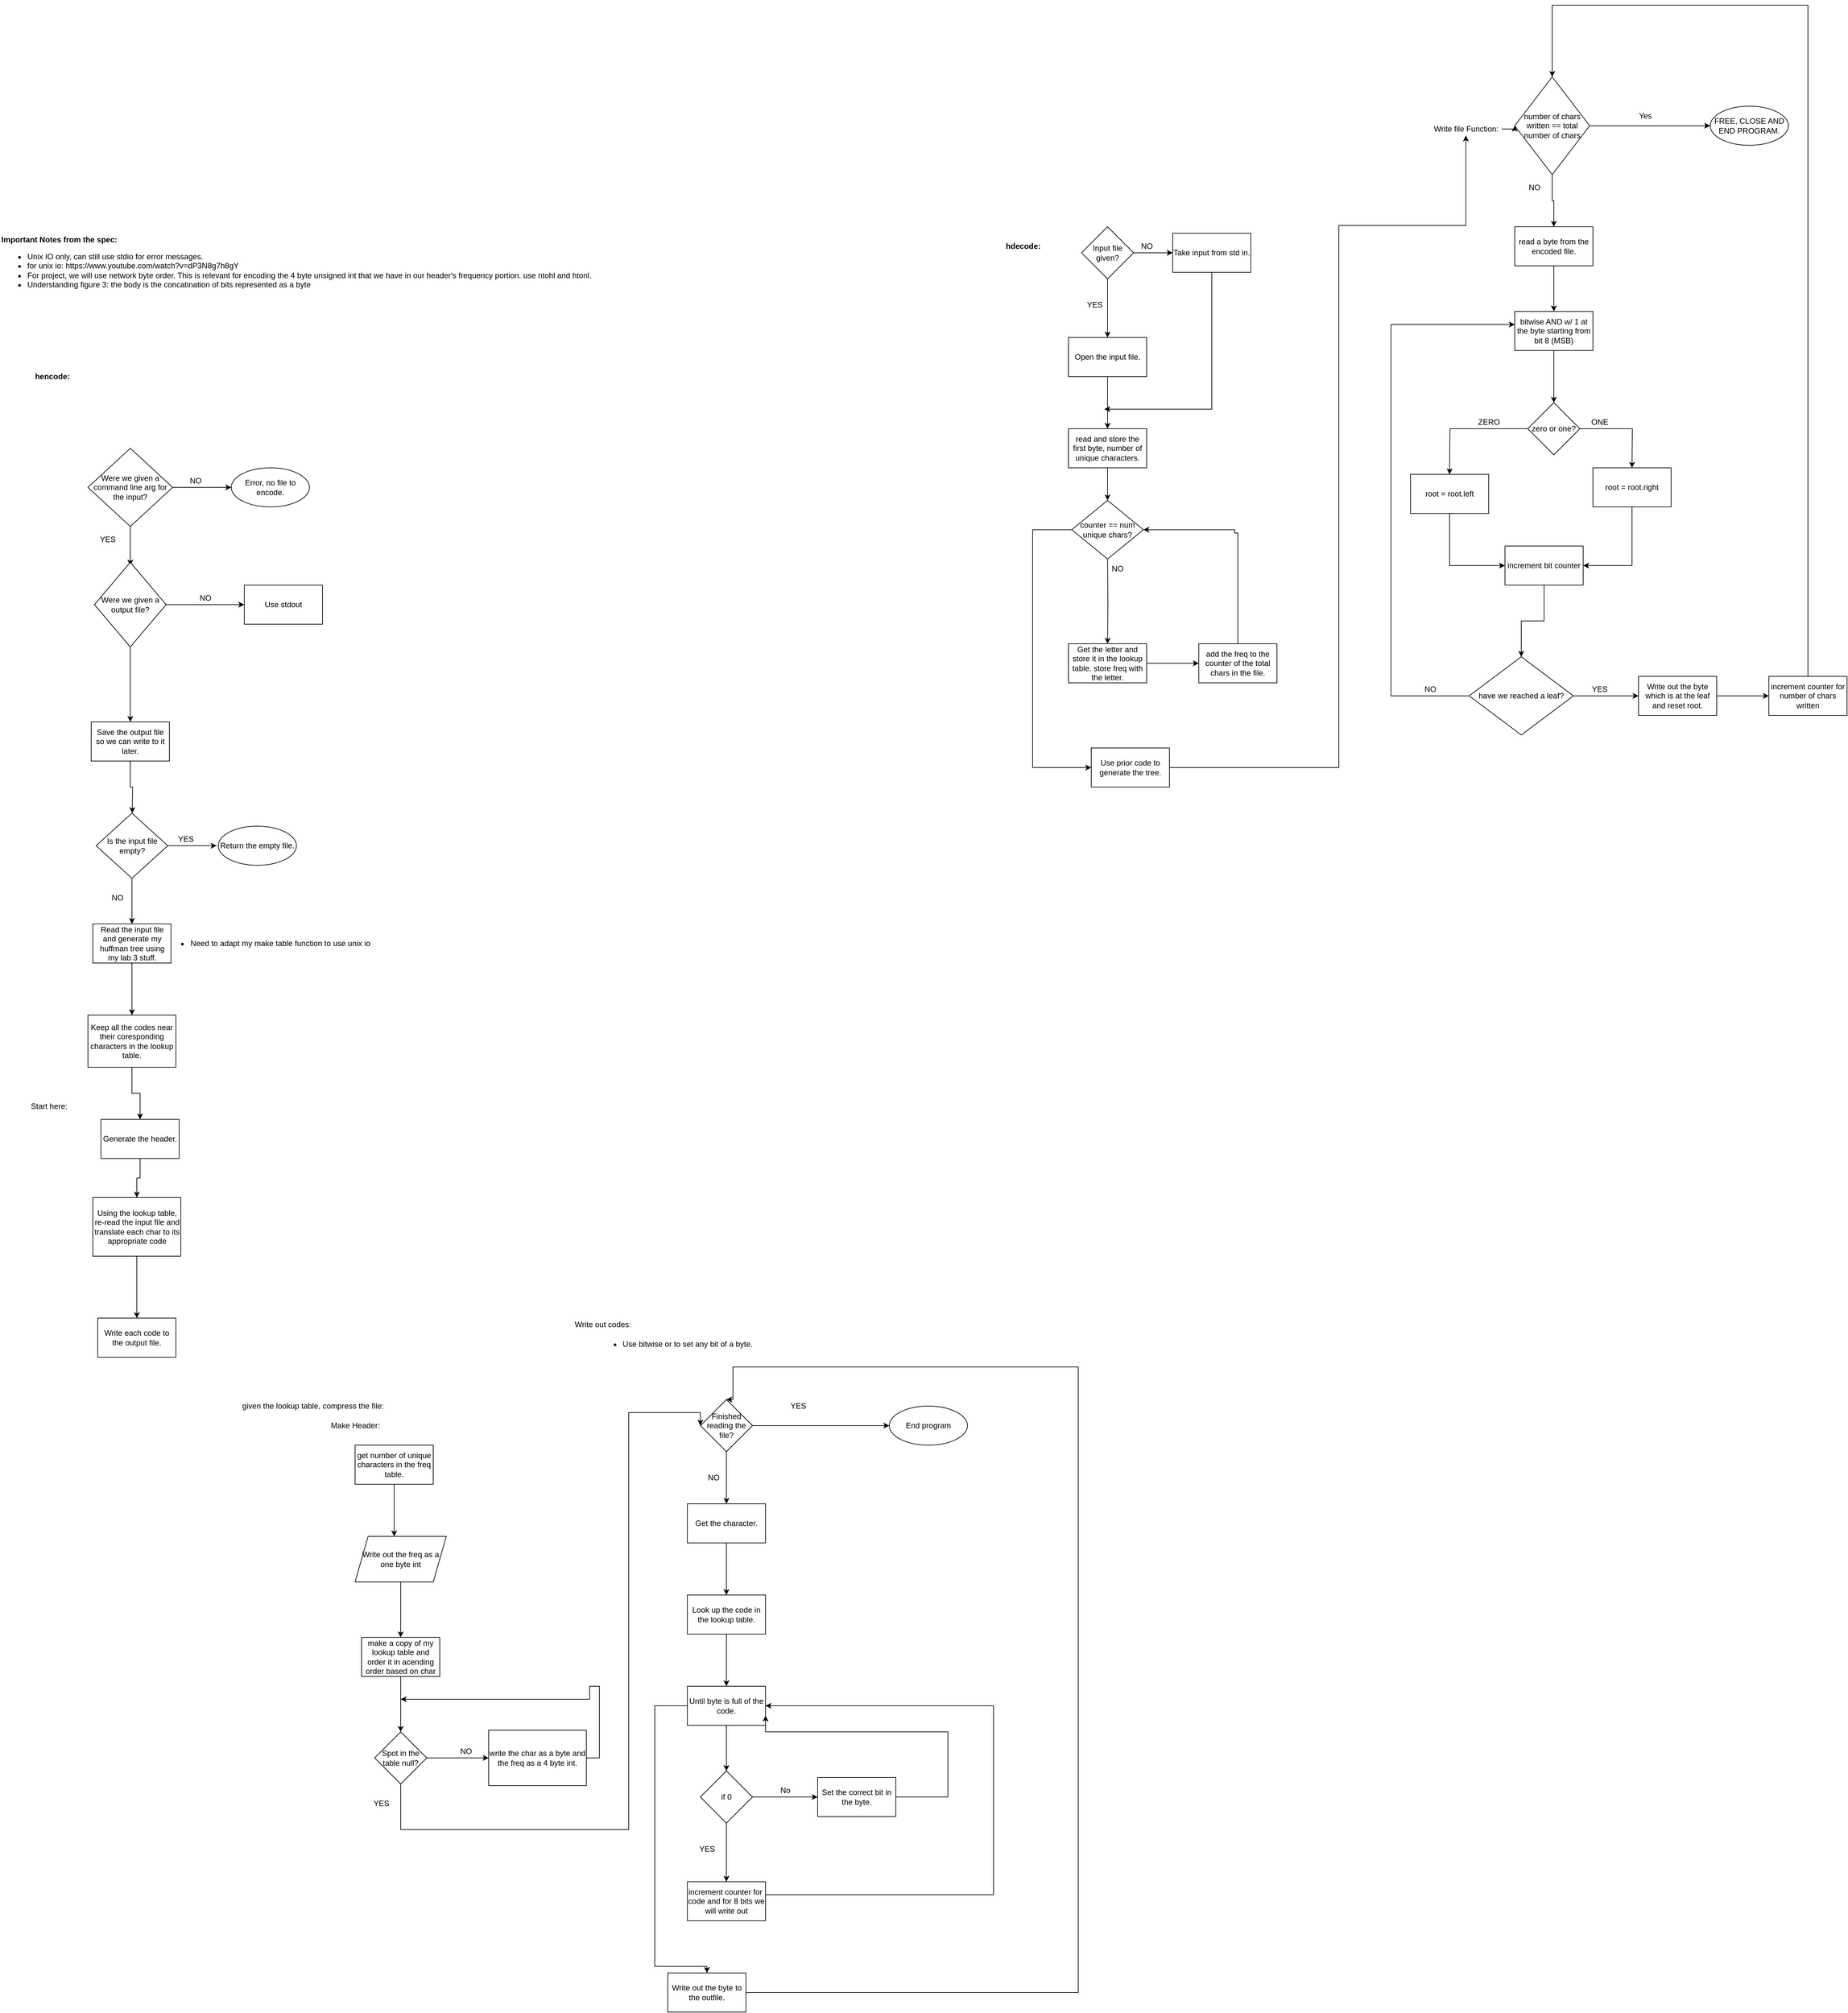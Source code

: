 <mxfile version="22.1.11" type="device">
  <diagram id="nWWDfMbgM3d9EnMY9uMK" name="Page-1">
    <mxGraphModel dx="1714" dy="2765" grid="1" gridSize="10" guides="1" tooltips="1" connect="1" arrows="1" fold="1" page="1" pageScale="1" pageWidth="980" pageHeight="1390" math="0" shadow="0">
      <root>
        <mxCell id="0" />
        <mxCell id="1" parent="0" />
        <mxCell id="oZba0OZH8DgDNXhv-ab9-1" value="&lt;b&gt;Important Notes from the spec:&lt;/b&gt;&lt;br&gt;&lt;ul&gt;&lt;li&gt;Unix IO only, can still use stdio for error messages.&lt;/li&gt;&lt;li&gt;for unix io:&amp;nbsp;https://www.youtube.com/watch?v=dP3N8g7h8gY&lt;/li&gt;&lt;li&gt;For project, we will use network byte order. This is relevant for encoding the 4 byte unsigned int that we have in our header&#39;s frequency portion. use ntohl and htonl.&lt;/li&gt;&lt;li&gt;Understanding figure 3: the body is the concatination of bits represented as a byte&lt;/li&gt;&lt;/ul&gt;" style="text;html=1;align=left;verticalAlign=middle;resizable=0;points=[];autosize=1;strokeColor=none;fillColor=none;" parent="1" vertex="1">
          <mxGeometry x="25" y="60" width="920" height="100" as="geometry" />
        </mxCell>
        <mxCell id="oZba0OZH8DgDNXhv-ab9-2" value="&lt;b&gt;hencode:&lt;/b&gt;" style="text;html=1;align=center;verticalAlign=middle;resizable=0;points=[];autosize=1;strokeColor=none;fillColor=none;" parent="1" vertex="1">
          <mxGeometry x="70" y="270" width="70" height="20" as="geometry" />
        </mxCell>
        <mxCell id="oZba0OZH8DgDNXhv-ab9-6" style="edgeStyle=orthogonalEdgeStyle;rounded=0;orthogonalLoop=1;jettySize=auto;html=1;" parent="1" source="oZba0OZH8DgDNXhv-ab9-5" edge="1">
          <mxGeometry relative="1" as="geometry">
            <mxPoint x="225" y="570" as="targetPoint" />
          </mxGeometry>
        </mxCell>
        <mxCell id="oZba0OZH8DgDNXhv-ab9-8" style="edgeStyle=orthogonalEdgeStyle;rounded=0;orthogonalLoop=1;jettySize=auto;html=1;" parent="1" source="oZba0OZH8DgDNXhv-ab9-5" edge="1">
          <mxGeometry relative="1" as="geometry">
            <mxPoint x="380" y="450" as="targetPoint" />
          </mxGeometry>
        </mxCell>
        <mxCell id="oZba0OZH8DgDNXhv-ab9-5" value="Were we given a command line arg for the input?" style="rhombus;whiteSpace=wrap;html=1;" parent="1" vertex="1">
          <mxGeometry x="160" y="390" width="130" height="120" as="geometry" />
        </mxCell>
        <mxCell id="oZba0OZH8DgDNXhv-ab9-7" value="YES" style="text;html=1;align=center;verticalAlign=middle;resizable=0;points=[];autosize=1;strokeColor=none;fillColor=none;" parent="1" vertex="1">
          <mxGeometry x="170" y="520" width="40" height="20" as="geometry" />
        </mxCell>
        <mxCell id="oZba0OZH8DgDNXhv-ab9-9" value="NO" style="text;html=1;align=center;verticalAlign=middle;resizable=0;points=[];autosize=1;strokeColor=none;fillColor=none;" parent="1" vertex="1">
          <mxGeometry x="310" y="430" width="30" height="20" as="geometry" />
        </mxCell>
        <mxCell id="oZba0OZH8DgDNXhv-ab9-15" value="Error, no file to encode." style="ellipse;whiteSpace=wrap;html=1;" parent="1" vertex="1">
          <mxGeometry x="380" y="420" width="120" height="60" as="geometry" />
        </mxCell>
        <mxCell id="oZba0OZH8DgDNXhv-ab9-18" style="edgeStyle=orthogonalEdgeStyle;rounded=0;orthogonalLoop=1;jettySize=auto;html=1;" parent="1" source="oZba0OZH8DgDNXhv-ab9-17" edge="1">
          <mxGeometry relative="1" as="geometry">
            <mxPoint x="400" y="630" as="targetPoint" />
          </mxGeometry>
        </mxCell>
        <mxCell id="oZba0OZH8DgDNXhv-ab9-22" value="" style="edgeStyle=orthogonalEdgeStyle;rounded=0;orthogonalLoop=1;jettySize=auto;html=1;" parent="1" source="oZba0OZH8DgDNXhv-ab9-17" target="oZba0OZH8DgDNXhv-ab9-21" edge="1">
          <mxGeometry relative="1" as="geometry" />
        </mxCell>
        <mxCell id="oZba0OZH8DgDNXhv-ab9-17" value="Were we given a output file?" style="rhombus;whiteSpace=wrap;html=1;" parent="1" vertex="1">
          <mxGeometry x="170" y="565" width="110" height="130" as="geometry" />
        </mxCell>
        <mxCell id="oZba0OZH8DgDNXhv-ab9-19" value="Use stdout" style="whiteSpace=wrap;html=1;" parent="1" vertex="1">
          <mxGeometry x="400" y="600" width="120" height="60" as="geometry" />
        </mxCell>
        <mxCell id="oZba0OZH8DgDNXhv-ab9-20" value="NO" style="text;html=1;align=center;verticalAlign=middle;resizable=0;points=[];autosize=1;strokeColor=none;fillColor=none;" parent="1" vertex="1">
          <mxGeometry x="325" y="610" width="30" height="20" as="geometry" />
        </mxCell>
        <mxCell id="oZba0OZH8DgDNXhv-ab9-24" value="" style="edgeStyle=orthogonalEdgeStyle;rounded=0;orthogonalLoop=1;jettySize=auto;html=1;" parent="1" source="oZba0OZH8DgDNXhv-ab9-21" edge="1">
          <mxGeometry relative="1" as="geometry">
            <mxPoint x="228" y="950" as="targetPoint" />
          </mxGeometry>
        </mxCell>
        <mxCell id="oZba0OZH8DgDNXhv-ab9-21" value="Save the output file so we can write to it later." style="whiteSpace=wrap;html=1;" parent="1" vertex="1">
          <mxGeometry x="165" y="810" width="120" height="60" as="geometry" />
        </mxCell>
        <mxCell id="oZba0OZH8DgDNXhv-ab9-26" value="" style="edgeStyle=orthogonalEdgeStyle;rounded=0;orthogonalLoop=1;jettySize=auto;html=1;" parent="1" source="oZba0OZH8DgDNXhv-ab9-23" edge="1">
          <mxGeometry relative="1" as="geometry">
            <mxPoint x="227.5" y="1260" as="targetPoint" />
          </mxGeometry>
        </mxCell>
        <mxCell id="oZba0OZH8DgDNXhv-ab9-23" value="Read the input file and generate my huffman tree using my lab 3 stuff." style="whiteSpace=wrap;html=1;" parent="1" vertex="1">
          <mxGeometry x="167.5" y="1120" width="120" height="60" as="geometry" />
        </mxCell>
        <mxCell id="oZba0OZH8DgDNXhv-ab9-40" style="edgeStyle=orthogonalEdgeStyle;rounded=0;orthogonalLoop=1;jettySize=auto;html=1;entryX=0.5;entryY=0;entryDx=0;entryDy=0;" parent="1" source="oZba0OZH8DgDNXhv-ab9-27" target="oZba0OZH8DgDNXhv-ab9-39" edge="1">
          <mxGeometry relative="1" as="geometry" />
        </mxCell>
        <mxCell id="oZba0OZH8DgDNXhv-ab9-27" value="Keep all the codes near their coresponding characters in the lookup table." style="whiteSpace=wrap;html=1;" parent="1" vertex="1">
          <mxGeometry x="160" y="1260" width="135" height="80" as="geometry" />
        </mxCell>
        <mxCell id="oZba0OZH8DgDNXhv-ab9-31" value="" style="edgeStyle=orthogonalEdgeStyle;rounded=0;orthogonalLoop=1;jettySize=auto;html=1;" parent="1" source="oZba0OZH8DgDNXhv-ab9-28" target="oZba0OZH8DgDNXhv-ab9-30" edge="1">
          <mxGeometry relative="1" as="geometry" />
        </mxCell>
        <mxCell id="oZba0OZH8DgDNXhv-ab9-28" value="Using the lookup table, re-read the input file and translate each char to its appropriate code" style="whiteSpace=wrap;html=1;" parent="1" vertex="1">
          <mxGeometry x="167.5" y="1540" width="135" height="90" as="geometry" />
        </mxCell>
        <mxCell id="oZba0OZH8DgDNXhv-ab9-30" value="Write each code to the output file." style="whiteSpace=wrap;html=1;" parent="1" vertex="1">
          <mxGeometry x="175" y="1725" width="120" height="60" as="geometry" />
        </mxCell>
        <mxCell id="oZba0OZH8DgDNXhv-ab9-34" value="" style="edgeStyle=orthogonalEdgeStyle;rounded=0;orthogonalLoop=1;jettySize=auto;html=1;" parent="1" source="oZba0OZH8DgDNXhv-ab9-32" edge="1">
          <mxGeometry relative="1" as="geometry">
            <mxPoint x="357.5" y="1000" as="targetPoint" />
          </mxGeometry>
        </mxCell>
        <mxCell id="oZba0OZH8DgDNXhv-ab9-36" style="edgeStyle=orthogonalEdgeStyle;rounded=0;orthogonalLoop=1;jettySize=auto;html=1;entryX=0.5;entryY=0;entryDx=0;entryDy=0;" parent="1" source="oZba0OZH8DgDNXhv-ab9-32" target="oZba0OZH8DgDNXhv-ab9-23" edge="1">
          <mxGeometry relative="1" as="geometry" />
        </mxCell>
        <mxCell id="oZba0OZH8DgDNXhv-ab9-32" value="Is the input file empty?" style="rhombus;whiteSpace=wrap;html=1;" parent="1" vertex="1">
          <mxGeometry x="172.5" y="950" width="110" height="100" as="geometry" />
        </mxCell>
        <mxCell id="oZba0OZH8DgDNXhv-ab9-35" value="YES" style="text;html=1;align=center;verticalAlign=middle;resizable=0;points=[];autosize=1;strokeColor=none;fillColor=none;" parent="1" vertex="1">
          <mxGeometry x="290" y="980" width="40" height="20" as="geometry" />
        </mxCell>
        <mxCell id="oZba0OZH8DgDNXhv-ab9-37" value="NO" style="text;html=1;align=center;verticalAlign=middle;resizable=0;points=[];autosize=1;strokeColor=none;fillColor=none;" parent="1" vertex="1">
          <mxGeometry x="190" y="1070" width="30" height="20" as="geometry" />
        </mxCell>
        <mxCell id="oZba0OZH8DgDNXhv-ab9-38" value="Return the empty file." style="ellipse;whiteSpace=wrap;html=1;" parent="1" vertex="1">
          <mxGeometry x="360" y="970" width="120" height="60" as="geometry" />
        </mxCell>
        <mxCell id="oZba0OZH8DgDNXhv-ab9-41" style="edgeStyle=orthogonalEdgeStyle;rounded=0;orthogonalLoop=1;jettySize=auto;html=1;entryX=0.5;entryY=0;entryDx=0;entryDy=0;" parent="1" source="oZba0OZH8DgDNXhv-ab9-39" target="oZba0OZH8DgDNXhv-ab9-28" edge="1">
          <mxGeometry relative="1" as="geometry">
            <mxPoint x="240" y="1530" as="targetPoint" />
          </mxGeometry>
        </mxCell>
        <mxCell id="oZba0OZH8DgDNXhv-ab9-39" value="Generate the header." style="whiteSpace=wrap;html=1;" parent="1" vertex="1">
          <mxGeometry x="180" y="1420" width="120" height="60" as="geometry" />
        </mxCell>
        <mxCell id="NsLznJ0KzeJEmcW6jJ__-1" value="&lt;ul&gt;&lt;li&gt;Need to adapt my make table function to use unix io&lt;/li&gt;&lt;/ul&gt;" style="text;html=1;align=center;verticalAlign=middle;resizable=0;points=[];autosize=1;strokeColor=none;fillColor=none;" parent="1" vertex="1">
          <mxGeometry x="270" y="1130" width="330" height="40" as="geometry" />
        </mxCell>
        <mxCell id="NsLznJ0KzeJEmcW6jJ__-2" value="Start here:" style="text;html=1;align=center;verticalAlign=middle;resizable=0;points=[];autosize=1;strokeColor=none;fillColor=none;" parent="1" vertex="1">
          <mxGeometry x="65" y="1390" width="70" height="20" as="geometry" />
        </mxCell>
        <mxCell id="NsLznJ0KzeJEmcW6jJ__-3" value="given the lookup table, compress the file:&lt;br&gt;" style="text;html=1;align=center;verticalAlign=middle;resizable=0;points=[];autosize=1;strokeColor=none;fillColor=none;" parent="1" vertex="1">
          <mxGeometry x="390" y="1850" width="230" height="20" as="geometry" />
        </mxCell>
        <mxCell id="NsLznJ0KzeJEmcW6jJ__-10" value="Make Header:" style="text;html=1;align=center;verticalAlign=middle;resizable=0;points=[];autosize=1;strokeColor=none;fillColor=none;" parent="1" vertex="1">
          <mxGeometry x="525" y="1880" width="90" height="20" as="geometry" />
        </mxCell>
        <mxCell id="NsLznJ0KzeJEmcW6jJ__-13" value="" style="edgeStyle=orthogonalEdgeStyle;rounded=0;orthogonalLoop=1;jettySize=auto;html=1;" parent="1" source="NsLznJ0KzeJEmcW6jJ__-11" edge="1">
          <mxGeometry relative="1" as="geometry">
            <mxPoint x="630" y="2060" as="targetPoint" />
          </mxGeometry>
        </mxCell>
        <mxCell id="NsLznJ0KzeJEmcW6jJ__-11" value="get number of unique characters in the freq table." style="whiteSpace=wrap;html=1;" parent="1" vertex="1">
          <mxGeometry x="570" y="1920" width="120" height="60" as="geometry" />
        </mxCell>
        <mxCell id="NsLznJ0KzeJEmcW6jJ__-16" value="" style="edgeStyle=orthogonalEdgeStyle;rounded=0;orthogonalLoop=1;jettySize=auto;html=1;" parent="1" source="NsLznJ0KzeJEmcW6jJ__-14" target="NsLznJ0KzeJEmcW6jJ__-15" edge="1">
          <mxGeometry relative="1" as="geometry" />
        </mxCell>
        <mxCell id="NsLznJ0KzeJEmcW6jJ__-14" value="Write out the freq as a one byte int" style="shape=parallelogram;perimeter=parallelogramPerimeter;whiteSpace=wrap;html=1;fixedSize=1;" parent="1" vertex="1">
          <mxGeometry x="570" y="2060" width="140" height="70" as="geometry" />
        </mxCell>
        <mxCell id="NsLznJ0KzeJEmcW6jJ__-19" value="" style="edgeStyle=orthogonalEdgeStyle;rounded=0;orthogonalLoop=1;jettySize=auto;html=1;" parent="1" source="NsLznJ0KzeJEmcW6jJ__-15" edge="1">
          <mxGeometry relative="1" as="geometry">
            <mxPoint x="640" y="2360" as="targetPoint" />
          </mxGeometry>
        </mxCell>
        <mxCell id="NsLznJ0KzeJEmcW6jJ__-15" value="make a copy of my lookup table and order it in acending order based on char" style="whiteSpace=wrap;html=1;" parent="1" vertex="1">
          <mxGeometry x="580" y="2215" width="120" height="60" as="geometry" />
        </mxCell>
        <mxCell id="NsLznJ0KzeJEmcW6jJ__-26" style="edgeStyle=orthogonalEdgeStyle;rounded=0;orthogonalLoop=1;jettySize=auto;html=1;" parent="1" source="NsLznJ0KzeJEmcW6jJ__-18" edge="1">
          <mxGeometry relative="1" as="geometry">
            <mxPoint x="640" y="2310" as="targetPoint" />
            <Array as="points">
              <mxPoint x="945" y="2400" />
              <mxPoint x="945" y="2290" />
              <mxPoint x="930" y="2290" />
            </Array>
          </mxGeometry>
        </mxCell>
        <mxCell id="NsLznJ0KzeJEmcW6jJ__-18" value="write the char as a byte and the freq as a 4 byte int." style="whiteSpace=wrap;html=1;" parent="1" vertex="1">
          <mxGeometry x="775" y="2357.5" width="150" height="85" as="geometry" />
        </mxCell>
        <mxCell id="NsLznJ0KzeJEmcW6jJ__-22" style="edgeStyle=orthogonalEdgeStyle;rounded=0;orthogonalLoop=1;jettySize=auto;html=1;entryX=0;entryY=0.5;entryDx=0;entryDy=0;" parent="1" source="NsLznJ0KzeJEmcW6jJ__-21" target="NsLznJ0KzeJEmcW6jJ__-18" edge="1">
          <mxGeometry relative="1" as="geometry" />
        </mxCell>
        <mxCell id="NsLznJ0KzeJEmcW6jJ__-24" style="edgeStyle=orthogonalEdgeStyle;rounded=0;orthogonalLoop=1;jettySize=auto;html=1;entryX=0;entryY=0.5;entryDx=0;entryDy=0;" parent="1" source="NsLznJ0KzeJEmcW6jJ__-21" target="NsLznJ0KzeJEmcW6jJ__-48" edge="1">
          <mxGeometry relative="1" as="geometry">
            <mxPoint x="1060" y="1870" as="targetPoint" />
            <Array as="points">
              <mxPoint x="640" y="2510" />
              <mxPoint x="990" y="2510" />
              <mxPoint x="990" y="1870" />
              <mxPoint x="1100" y="1870" />
            </Array>
          </mxGeometry>
        </mxCell>
        <mxCell id="NsLznJ0KzeJEmcW6jJ__-21" value="Spot in the table null?" style="rhombus;whiteSpace=wrap;html=1;" parent="1" vertex="1">
          <mxGeometry x="600" y="2360" width="80" height="80" as="geometry" />
        </mxCell>
        <mxCell id="NsLznJ0KzeJEmcW6jJ__-23" value="NO" style="text;html=1;align=center;verticalAlign=middle;resizable=0;points=[];autosize=1;strokeColor=none;fillColor=none;" parent="1" vertex="1">
          <mxGeometry x="725" y="2380" width="30" height="20" as="geometry" />
        </mxCell>
        <mxCell id="NsLznJ0KzeJEmcW6jJ__-25" value="YES" style="text;html=1;align=center;verticalAlign=middle;resizable=0;points=[];autosize=1;strokeColor=none;fillColor=none;" parent="1" vertex="1">
          <mxGeometry x="590" y="2460" width="40" height="20" as="geometry" />
        </mxCell>
        <mxCell id="NsLznJ0KzeJEmcW6jJ__-27" value="Write out codes:" style="text;html=1;align=center;verticalAlign=middle;resizable=0;points=[];autosize=1;strokeColor=none;fillColor=none;" parent="1" vertex="1">
          <mxGeometry x="900" y="1725" width="100" height="20" as="geometry" />
        </mxCell>
        <mxCell id="NsLznJ0KzeJEmcW6jJ__-30" value="" style="edgeStyle=orthogonalEdgeStyle;rounded=0;orthogonalLoop=1;jettySize=auto;html=1;" parent="1" source="NsLznJ0KzeJEmcW6jJ__-28" target="NsLznJ0KzeJEmcW6jJ__-29" edge="1">
          <mxGeometry relative="1" as="geometry" />
        </mxCell>
        <mxCell id="NsLznJ0KzeJEmcW6jJ__-28" value="Get the character." style="whiteSpace=wrap;html=1;" parent="1" vertex="1">
          <mxGeometry x="1080" y="2010" width="120" height="60" as="geometry" />
        </mxCell>
        <mxCell id="NsLznJ0KzeJEmcW6jJ__-34" value="" style="edgeStyle=orthogonalEdgeStyle;rounded=0;orthogonalLoop=1;jettySize=auto;html=1;" parent="1" source="NsLznJ0KzeJEmcW6jJ__-29" target="NsLznJ0KzeJEmcW6jJ__-33" edge="1">
          <mxGeometry relative="1" as="geometry" />
        </mxCell>
        <mxCell id="NsLznJ0KzeJEmcW6jJ__-29" value="Look up the code in the lookup table." style="whiteSpace=wrap;html=1;" parent="1" vertex="1">
          <mxGeometry x="1080" y="2150" width="120" height="60" as="geometry" />
        </mxCell>
        <mxCell id="NsLznJ0KzeJEmcW6jJ__-31" value="&lt;ul&gt;&lt;li&gt;Use bitwise or to set any bit of a byte.&lt;/li&gt;&lt;/ul&gt;" style="text;html=1;align=center;verticalAlign=middle;resizable=0;points=[];autosize=1;strokeColor=none;fillColor=none;" parent="1" vertex="1">
          <mxGeometry x="935" y="1745" width="250" height="40" as="geometry" />
        </mxCell>
        <mxCell id="NsLznJ0KzeJEmcW6jJ__-36" value="" style="edgeStyle=orthogonalEdgeStyle;rounded=0;orthogonalLoop=1;jettySize=auto;html=1;" parent="1" source="NsLznJ0KzeJEmcW6jJ__-33" target="NsLznJ0KzeJEmcW6jJ__-35" edge="1">
          <mxGeometry relative="1" as="geometry" />
        </mxCell>
        <mxCell id="NsLznJ0KzeJEmcW6jJ__-45" style="edgeStyle=orthogonalEdgeStyle;rounded=0;orthogonalLoop=1;jettySize=auto;html=1;entryX=0.5;entryY=0;entryDx=0;entryDy=0;" parent="1" source="NsLznJ0KzeJEmcW6jJ__-33" target="NsLznJ0KzeJEmcW6jJ__-46" edge="1">
          <mxGeometry relative="1" as="geometry">
            <mxPoint x="1110" y="2730" as="targetPoint" />
            <Array as="points">
              <mxPoint x="1030" y="2320" />
              <mxPoint x="1030" y="2720" />
              <mxPoint x="1110" y="2720" />
            </Array>
          </mxGeometry>
        </mxCell>
        <mxCell id="NsLznJ0KzeJEmcW6jJ__-33" value="Until byte is full of the code." style="whiteSpace=wrap;html=1;" parent="1" vertex="1">
          <mxGeometry x="1080" y="2290" width="120" height="60" as="geometry" />
        </mxCell>
        <mxCell id="NsLznJ0KzeJEmcW6jJ__-38" value="" style="edgeStyle=orthogonalEdgeStyle;rounded=0;orthogonalLoop=1;jettySize=auto;html=1;" parent="1" source="NsLznJ0KzeJEmcW6jJ__-35" target="NsLznJ0KzeJEmcW6jJ__-37" edge="1">
          <mxGeometry relative="1" as="geometry" />
        </mxCell>
        <mxCell id="NsLznJ0KzeJEmcW6jJ__-40" style="edgeStyle=orthogonalEdgeStyle;rounded=0;orthogonalLoop=1;jettySize=auto;html=1;" parent="1" source="NsLznJ0KzeJEmcW6jJ__-35" edge="1">
          <mxGeometry relative="1" as="geometry">
            <mxPoint x="1280" y="2460" as="targetPoint" />
          </mxGeometry>
        </mxCell>
        <mxCell id="NsLznJ0KzeJEmcW6jJ__-35" value="if 0" style="rhombus;whiteSpace=wrap;html=1;" parent="1" vertex="1">
          <mxGeometry x="1100" y="2420" width="80" height="80" as="geometry" />
        </mxCell>
        <mxCell id="NsLznJ0KzeJEmcW6jJ__-43" style="edgeStyle=orthogonalEdgeStyle;rounded=0;orthogonalLoop=1;jettySize=auto;html=1;entryX=1;entryY=0.5;entryDx=0;entryDy=0;" parent="1" source="NsLznJ0KzeJEmcW6jJ__-37" target="NsLznJ0KzeJEmcW6jJ__-33" edge="1">
          <mxGeometry relative="1" as="geometry">
            <mxPoint x="1550" y="2620" as="targetPoint" />
            <Array as="points">
              <mxPoint x="1550" y="2610" />
              <mxPoint x="1550" y="2320" />
            </Array>
          </mxGeometry>
        </mxCell>
        <mxCell id="NsLznJ0KzeJEmcW6jJ__-37" value="increment counter for&amp;nbsp; code and for 8 bits we will write out" style="whiteSpace=wrap;html=1;" parent="1" vertex="1">
          <mxGeometry x="1080" y="2590" width="120" height="60" as="geometry" />
        </mxCell>
        <mxCell id="NsLznJ0KzeJEmcW6jJ__-39" value="YES" style="text;html=1;align=center;verticalAlign=middle;resizable=0;points=[];autosize=1;strokeColor=none;fillColor=none;" parent="1" vertex="1">
          <mxGeometry x="1090" y="2530" width="40" height="20" as="geometry" />
        </mxCell>
        <mxCell id="NsLznJ0KzeJEmcW6jJ__-41" value="No" style="text;html=1;align=center;verticalAlign=middle;resizable=0;points=[];autosize=1;strokeColor=none;fillColor=none;" parent="1" vertex="1">
          <mxGeometry x="1215" y="2440" width="30" height="20" as="geometry" />
        </mxCell>
        <mxCell id="NsLznJ0KzeJEmcW6jJ__-44" style="edgeStyle=orthogonalEdgeStyle;rounded=0;orthogonalLoop=1;jettySize=auto;html=1;entryX=1;entryY=0.75;entryDx=0;entryDy=0;" parent="1" source="NsLznJ0KzeJEmcW6jJ__-42" target="NsLznJ0KzeJEmcW6jJ__-33" edge="1">
          <mxGeometry relative="1" as="geometry">
            <mxPoint x="1470" y="2360" as="targetPoint" />
            <Array as="points">
              <mxPoint x="1480" y="2460" />
              <mxPoint x="1480" y="2360" />
              <mxPoint x="1200" y="2360" />
            </Array>
          </mxGeometry>
        </mxCell>
        <mxCell id="NsLznJ0KzeJEmcW6jJ__-42" value="Set the correct bit in the byte." style="whiteSpace=wrap;html=1;" parent="1" vertex="1">
          <mxGeometry x="1280" y="2430" width="120" height="60" as="geometry" />
        </mxCell>
        <mxCell id="NsLznJ0KzeJEmcW6jJ__-54" style="edgeStyle=orthogonalEdgeStyle;rounded=0;orthogonalLoop=1;jettySize=auto;html=1;entryX=0.5;entryY=0;entryDx=0;entryDy=0;" parent="1" source="NsLznJ0KzeJEmcW6jJ__-46" target="NsLznJ0KzeJEmcW6jJ__-48" edge="1">
          <mxGeometry relative="1" as="geometry">
            <mxPoint x="1150" y="1810" as="targetPoint" />
            <Array as="points">
              <mxPoint x="1680" y="2760" />
              <mxPoint x="1680" y="1800" />
              <mxPoint x="1150" y="1800" />
              <mxPoint x="1150" y="1850" />
            </Array>
          </mxGeometry>
        </mxCell>
        <mxCell id="NsLznJ0KzeJEmcW6jJ__-46" value="Write out the byte to the outfile." style="whiteSpace=wrap;html=1;" parent="1" vertex="1">
          <mxGeometry x="1050" y="2730" width="120" height="60" as="geometry" />
        </mxCell>
        <mxCell id="NsLznJ0KzeJEmcW6jJ__-49" style="edgeStyle=orthogonalEdgeStyle;rounded=0;orthogonalLoop=1;jettySize=auto;html=1;entryX=0.5;entryY=0;entryDx=0;entryDy=0;" parent="1" source="NsLznJ0KzeJEmcW6jJ__-48" target="NsLznJ0KzeJEmcW6jJ__-28" edge="1">
          <mxGeometry relative="1" as="geometry" />
        </mxCell>
        <mxCell id="NsLznJ0KzeJEmcW6jJ__-51" style="edgeStyle=orthogonalEdgeStyle;rounded=0;orthogonalLoop=1;jettySize=auto;html=1;entryX=0;entryY=0.5;entryDx=0;entryDy=0;" parent="1" source="NsLznJ0KzeJEmcW6jJ__-48" target="NsLznJ0KzeJEmcW6jJ__-53" edge="1">
          <mxGeometry relative="1" as="geometry">
            <mxPoint x="1380" y="1890" as="targetPoint" />
          </mxGeometry>
        </mxCell>
        <mxCell id="NsLznJ0KzeJEmcW6jJ__-48" value="Finished reading the file?" style="rhombus;whiteSpace=wrap;html=1;" parent="1" vertex="1">
          <mxGeometry x="1100" y="1850" width="80" height="80" as="geometry" />
        </mxCell>
        <mxCell id="NsLznJ0KzeJEmcW6jJ__-50" value="NO" style="text;html=1;align=center;verticalAlign=middle;resizable=0;points=[];autosize=1;strokeColor=none;fillColor=none;" parent="1" vertex="1">
          <mxGeometry x="1105" y="1960" width="30" height="20" as="geometry" />
        </mxCell>
        <mxCell id="NsLznJ0KzeJEmcW6jJ__-52" value="YES" style="text;html=1;align=center;verticalAlign=middle;resizable=0;points=[];autosize=1;strokeColor=none;fillColor=none;" parent="1" vertex="1">
          <mxGeometry x="1230" y="1850" width="40" height="20" as="geometry" />
        </mxCell>
        <mxCell id="NsLznJ0KzeJEmcW6jJ__-53" value="End program" style="ellipse;whiteSpace=wrap;html=1;" parent="1" vertex="1">
          <mxGeometry x="1390" y="1860" width="120" height="60" as="geometry" />
        </mxCell>
        <mxCell id="RyAK3cPyoWdKP6_QAYW--2" value="&lt;b&gt;hdecode:&lt;/b&gt;" style="text;html=1;align=center;verticalAlign=middle;resizable=0;points=[];autosize=1;strokeColor=none;fillColor=none;" parent="1" vertex="1">
          <mxGeometry x="1560" y="70" width="70" height="20" as="geometry" />
        </mxCell>
        <mxCell id="RyAK3cPyoWdKP6_QAYW--3" value="" style="edgeStyle=orthogonalEdgeStyle;rounded=0;orthogonalLoop=1;jettySize=auto;html=1;" parent="1" source="RyAK3cPyoWdKP6_QAYW--5" target="RyAK3cPyoWdKP6_QAYW--6" edge="1">
          <mxGeometry relative="1" as="geometry" />
        </mxCell>
        <mxCell id="RyAK3cPyoWdKP6_QAYW--4" value="" style="edgeStyle=orthogonalEdgeStyle;rounded=0;orthogonalLoop=1;jettySize=auto;html=1;" parent="1" source="RyAK3cPyoWdKP6_QAYW--5" target="RyAK3cPyoWdKP6_QAYW--8" edge="1">
          <mxGeometry relative="1" as="geometry" />
        </mxCell>
        <mxCell id="RyAK3cPyoWdKP6_QAYW--5" value="Input file given?" style="rhombus;whiteSpace=wrap;html=1;" parent="1" vertex="1">
          <mxGeometry x="1685" y="50" width="80" height="80" as="geometry" />
        </mxCell>
        <mxCell id="RyAK3cPyoWdKP6_QAYW--11" style="edgeStyle=orthogonalEdgeStyle;rounded=0;orthogonalLoop=1;jettySize=auto;html=1;" parent="1" source="RyAK3cPyoWdKP6_QAYW--6" edge="1">
          <mxGeometry relative="1" as="geometry">
            <mxPoint x="1720" y="330" as="targetPoint" />
            <Array as="points">
              <mxPoint x="1885" y="290" />
              <mxPoint x="1885" y="290" />
            </Array>
          </mxGeometry>
        </mxCell>
        <mxCell id="RyAK3cPyoWdKP6_QAYW--6" value="Take input from std in." style="whiteSpace=wrap;html=1;" parent="1" vertex="1">
          <mxGeometry x="1825" y="60" width="120" height="60" as="geometry" />
        </mxCell>
        <mxCell id="RyAK3cPyoWdKP6_QAYW--7" value="" style="edgeStyle=orthogonalEdgeStyle;rounded=0;orthogonalLoop=1;jettySize=auto;html=1;" parent="1" source="RyAK3cPyoWdKP6_QAYW--8" edge="1">
          <mxGeometry relative="1" as="geometry">
            <mxPoint x="1725" y="360" as="targetPoint" />
          </mxGeometry>
        </mxCell>
        <mxCell id="RyAK3cPyoWdKP6_QAYW--8" value="Open the input file." style="whiteSpace=wrap;html=1;" parent="1" vertex="1">
          <mxGeometry x="1665" y="220" width="120" height="60" as="geometry" />
        </mxCell>
        <mxCell id="RyAK3cPyoWdKP6_QAYW--9" value="NO" style="text;html=1;align=center;verticalAlign=middle;resizable=0;points=[];autosize=1;strokeColor=none;fillColor=none;" parent="1" vertex="1">
          <mxGeometry x="1770" y="70" width="30" height="20" as="geometry" />
        </mxCell>
        <mxCell id="RyAK3cPyoWdKP6_QAYW--10" value="YES" style="text;html=1;align=center;verticalAlign=middle;resizable=0;points=[];autosize=1;strokeColor=none;fillColor=none;" parent="1" vertex="1">
          <mxGeometry x="1685" y="160" width="40" height="20" as="geometry" />
        </mxCell>
        <mxCell id="RyAK3cPyoWdKP6_QAYW--14" value="" style="edgeStyle=orthogonalEdgeStyle;rounded=0;orthogonalLoop=1;jettySize=auto;html=1;entryX=0.5;entryY=0;entryDx=0;entryDy=0;" parent="1" source="RyAK3cPyoWdKP6_QAYW--12" target="RyAK3cPyoWdKP6_QAYW--20" edge="1">
          <mxGeometry relative="1" as="geometry">
            <mxPoint x="1725" y="500" as="targetPoint" />
          </mxGeometry>
        </mxCell>
        <mxCell id="RyAK3cPyoWdKP6_QAYW--12" value="read and store the first byte, number of unique characters." style="whiteSpace=wrap;html=1;" parent="1" vertex="1">
          <mxGeometry x="1665" y="360" width="120" height="60" as="geometry" />
        </mxCell>
        <mxCell id="RyAK3cPyoWdKP6_QAYW--16" value="" style="edgeStyle=orthogonalEdgeStyle;rounded=0;orthogonalLoop=1;jettySize=auto;html=1;" parent="1" target="RyAK3cPyoWdKP6_QAYW--15" edge="1">
          <mxGeometry relative="1" as="geometry">
            <mxPoint x="1725" y="560" as="sourcePoint" />
          </mxGeometry>
        </mxCell>
        <mxCell id="RyAK3cPyoWdKP6_QAYW--26" value="" style="edgeStyle=orthogonalEdgeStyle;rounded=0;orthogonalLoop=1;jettySize=auto;html=1;" parent="1" source="RyAK3cPyoWdKP6_QAYW--15" target="RyAK3cPyoWdKP6_QAYW--25" edge="1">
          <mxGeometry relative="1" as="geometry" />
        </mxCell>
        <mxCell id="RyAK3cPyoWdKP6_QAYW--15" value="Get the letter and store it in the lookup table. store freq with the letter." style="whiteSpace=wrap;html=1;" parent="1" vertex="1">
          <mxGeometry x="1665" y="690" width="120" height="60" as="geometry" />
        </mxCell>
        <mxCell id="RyAK3cPyoWdKP6_QAYW--23" style="edgeStyle=orthogonalEdgeStyle;rounded=0;orthogonalLoop=1;jettySize=auto;html=1;" parent="1" source="RyAK3cPyoWdKP6_QAYW--20" edge="1">
          <mxGeometry relative="1" as="geometry">
            <mxPoint x="1700" y="880" as="targetPoint" />
            <Array as="points">
              <mxPoint x="1610" y="515" />
            </Array>
          </mxGeometry>
        </mxCell>
        <mxCell id="RyAK3cPyoWdKP6_QAYW--20" value="counter == num unique chars?" style="rhombus;whiteSpace=wrap;html=1;" parent="1" vertex="1">
          <mxGeometry x="1670" y="470" width="110" height="90" as="geometry" />
        </mxCell>
        <mxCell id="RyAK3cPyoWdKP6_QAYW--22" value="NO&lt;br&gt;" style="text;html=1;align=center;verticalAlign=middle;resizable=0;points=[];autosize=1;strokeColor=none;fillColor=none;" parent="1" vertex="1">
          <mxGeometry x="1725" y="565" width="30" height="20" as="geometry" />
        </mxCell>
        <mxCell id="RyAK3cPyoWdKP6_QAYW--29" value="" style="edgeStyle=orthogonalEdgeStyle;rounded=0;orthogonalLoop=1;jettySize=auto;html=1;" parent="1" source="RyAK3cPyoWdKP6_QAYW--24" target="RyAK3cPyoWdKP6_QAYW--30" edge="1">
          <mxGeometry relative="1" as="geometry">
            <mxPoint x="2220" y="48" as="targetPoint" />
            <Array as="points">
              <mxPoint x="2080" y="880" />
              <mxPoint x="2080" y="48" />
              <mxPoint x="2275" y="48" />
            </Array>
          </mxGeometry>
        </mxCell>
        <mxCell id="RyAK3cPyoWdKP6_QAYW--24" value="Use prior code to generate the tree." style="whiteSpace=wrap;html=1;" parent="1" vertex="1">
          <mxGeometry x="1700" y="850" width="120" height="60" as="geometry" />
        </mxCell>
        <mxCell id="RyAK3cPyoWdKP6_QAYW--27" style="edgeStyle=orthogonalEdgeStyle;rounded=0;orthogonalLoop=1;jettySize=auto;html=1;entryX=1;entryY=0.5;entryDx=0;entryDy=0;" parent="1" source="RyAK3cPyoWdKP6_QAYW--25" target="RyAK3cPyoWdKP6_QAYW--20" edge="1">
          <mxGeometry relative="1" as="geometry">
            <mxPoint x="1920" y="400" as="targetPoint" />
            <Array as="points">
              <mxPoint x="1925" y="520" />
              <mxPoint x="1920" y="520" />
              <mxPoint x="1920" y="515" />
            </Array>
          </mxGeometry>
        </mxCell>
        <mxCell id="RyAK3cPyoWdKP6_QAYW--25" value="add the freq to the counter of the total chars in the file." style="whiteSpace=wrap;html=1;" parent="1" vertex="1">
          <mxGeometry x="1865" y="690" width="120" height="60" as="geometry" />
        </mxCell>
        <mxCell id="VRRa4E4mGJXkscN4UH26-1" style="edgeStyle=orthogonalEdgeStyle;rounded=0;orthogonalLoop=1;jettySize=auto;html=1;" parent="1" source="RyAK3cPyoWdKP6_QAYW--30" target="RyAK3cPyoWdKP6_QAYW--61" edge="1">
          <mxGeometry relative="1" as="geometry" />
        </mxCell>
        <mxCell id="RyAK3cPyoWdKP6_QAYW--30" value="Write file Function:" style="text;html=1;align=center;verticalAlign=middle;resizable=0;points=[];autosize=1;strokeColor=none;fillColor=none;" parent="1" vertex="1">
          <mxGeometry x="2220" y="-110" width="110" height="20" as="geometry" />
        </mxCell>
        <mxCell id="RyAK3cPyoWdKP6_QAYW--35" value="" style="edgeStyle=orthogonalEdgeStyle;rounded=0;orthogonalLoop=1;jettySize=auto;html=1;" parent="1" source="RyAK3cPyoWdKP6_QAYW--31" target="RyAK3cPyoWdKP6_QAYW--34" edge="1">
          <mxGeometry relative="1" as="geometry" />
        </mxCell>
        <mxCell id="RyAK3cPyoWdKP6_QAYW--31" value="read a byte from the encoded file." style="whiteSpace=wrap;html=1;" parent="1" vertex="1">
          <mxGeometry x="2350" y="50" width="120" height="60" as="geometry" />
        </mxCell>
        <mxCell id="RyAK3cPyoWdKP6_QAYW--37" value="" style="edgeStyle=orthogonalEdgeStyle;rounded=0;orthogonalLoop=1;jettySize=auto;html=1;" parent="1" source="RyAK3cPyoWdKP6_QAYW--34" edge="1">
          <mxGeometry relative="1" as="geometry">
            <mxPoint x="2410" y="320" as="targetPoint" />
          </mxGeometry>
        </mxCell>
        <mxCell id="RyAK3cPyoWdKP6_QAYW--34" value="bitwise AND w/ 1 at the byte starting from bit 8 (MSB)" style="whiteSpace=wrap;html=1;" parent="1" vertex="1">
          <mxGeometry x="2350" y="180" width="120" height="60" as="geometry" />
        </mxCell>
        <mxCell id="RyAK3cPyoWdKP6_QAYW--39" style="edgeStyle=orthogonalEdgeStyle;rounded=0;orthogonalLoop=1;jettySize=auto;html=1;" parent="1" source="RyAK3cPyoWdKP6_QAYW--38" edge="1">
          <mxGeometry relative="1" as="geometry">
            <mxPoint x="2530" y="420" as="targetPoint" />
          </mxGeometry>
        </mxCell>
        <mxCell id="RyAK3cPyoWdKP6_QAYW--42" style="edgeStyle=orthogonalEdgeStyle;rounded=0;orthogonalLoop=1;jettySize=auto;html=1;" parent="1" source="RyAK3cPyoWdKP6_QAYW--38" edge="1">
          <mxGeometry relative="1" as="geometry">
            <mxPoint x="2250" y="430" as="targetPoint" />
          </mxGeometry>
        </mxCell>
        <mxCell id="RyAK3cPyoWdKP6_QAYW--38" value="zero or one?" style="rhombus;whiteSpace=wrap;html=1;" parent="1" vertex="1">
          <mxGeometry x="2370" y="320" width="80" height="80" as="geometry" />
        </mxCell>
        <mxCell id="RyAK3cPyoWdKP6_QAYW--47" style="edgeStyle=orthogonalEdgeStyle;rounded=0;orthogonalLoop=1;jettySize=auto;html=1;entryX=1;entryY=0.5;entryDx=0;entryDy=0;" parent="1" source="RyAK3cPyoWdKP6_QAYW--40" target="RyAK3cPyoWdKP6_QAYW--46" edge="1">
          <mxGeometry relative="1" as="geometry">
            <mxPoint x="2530" y="600" as="targetPoint" />
            <Array as="points">
              <mxPoint x="2530" y="570" />
            </Array>
          </mxGeometry>
        </mxCell>
        <mxCell id="RyAK3cPyoWdKP6_QAYW--40" value="root = root.right" style="whiteSpace=wrap;html=1;" parent="1" vertex="1">
          <mxGeometry x="2470" y="420" width="120" height="60" as="geometry" />
        </mxCell>
        <mxCell id="RyAK3cPyoWdKP6_QAYW--41" value="ONE" style="text;html=1;align=center;verticalAlign=middle;resizable=0;points=[];autosize=1;strokeColor=none;fillColor=none;" parent="1" vertex="1">
          <mxGeometry x="2460" y="340" width="40" height="20" as="geometry" />
        </mxCell>
        <mxCell id="RyAK3cPyoWdKP6_QAYW--48" style="edgeStyle=orthogonalEdgeStyle;rounded=0;orthogonalLoop=1;jettySize=auto;html=1;entryX=0;entryY=0.5;entryDx=0;entryDy=0;" parent="1" source="RyAK3cPyoWdKP6_QAYW--43" target="RyAK3cPyoWdKP6_QAYW--46" edge="1">
          <mxGeometry relative="1" as="geometry">
            <mxPoint x="2250" y="620" as="targetPoint" />
            <Array as="points">
              <mxPoint x="2250" y="570" />
            </Array>
          </mxGeometry>
        </mxCell>
        <mxCell id="RyAK3cPyoWdKP6_QAYW--43" value="root = root.left" style="whiteSpace=wrap;html=1;" parent="1" vertex="1">
          <mxGeometry x="2190" y="430" width="120" height="60" as="geometry" />
        </mxCell>
        <mxCell id="RyAK3cPyoWdKP6_QAYW--44" value="ZERO" style="text;html=1;align=center;verticalAlign=middle;resizable=0;points=[];autosize=1;strokeColor=none;fillColor=none;" parent="1" vertex="1">
          <mxGeometry x="2285" y="340" width="50" height="20" as="geometry" />
        </mxCell>
        <mxCell id="RyAK3cPyoWdKP6_QAYW--52" style="edgeStyle=orthogonalEdgeStyle;rounded=0;orthogonalLoop=1;jettySize=auto;html=1;" parent="1" source="RyAK3cPyoWdKP6_QAYW--45" edge="1">
          <mxGeometry relative="1" as="geometry">
            <mxPoint x="2350" y="200" as="targetPoint" />
            <Array as="points">
              <mxPoint x="2160" y="770" />
              <mxPoint x="2160" y="200" />
              <mxPoint x="2350" y="200" />
            </Array>
          </mxGeometry>
        </mxCell>
        <mxCell id="RyAK3cPyoWdKP6_QAYW--55" value="" style="edgeStyle=orthogonalEdgeStyle;rounded=0;orthogonalLoop=1;jettySize=auto;html=1;" parent="1" source="RyAK3cPyoWdKP6_QAYW--45" target="RyAK3cPyoWdKP6_QAYW--54" edge="1">
          <mxGeometry relative="1" as="geometry" />
        </mxCell>
        <mxCell id="RyAK3cPyoWdKP6_QAYW--45" value="have we reached a leaf?" style="rhombus;whiteSpace=wrap;html=1;" parent="1" vertex="1">
          <mxGeometry x="2280" y="710" width="160" height="120" as="geometry" />
        </mxCell>
        <mxCell id="RyAK3cPyoWdKP6_QAYW--49" style="edgeStyle=orthogonalEdgeStyle;rounded=0;orthogonalLoop=1;jettySize=auto;html=1;entryX=0.5;entryY=0;entryDx=0;entryDy=0;" parent="1" source="RyAK3cPyoWdKP6_QAYW--46" target="RyAK3cPyoWdKP6_QAYW--45" edge="1">
          <mxGeometry relative="1" as="geometry" />
        </mxCell>
        <mxCell id="RyAK3cPyoWdKP6_QAYW--46" value="increment bit counter" style="whiteSpace=wrap;html=1;" parent="1" vertex="1">
          <mxGeometry x="2335" y="540" width="120" height="60" as="geometry" />
        </mxCell>
        <mxCell id="RyAK3cPyoWdKP6_QAYW--53" value="NO" style="text;html=1;align=center;verticalAlign=middle;resizable=0;points=[];autosize=1;strokeColor=none;fillColor=none;" parent="1" vertex="1">
          <mxGeometry x="2205" y="750" width="30" height="20" as="geometry" />
        </mxCell>
        <mxCell id="RyAK3cPyoWdKP6_QAYW--58" value="" style="edgeStyle=orthogonalEdgeStyle;rounded=0;orthogonalLoop=1;jettySize=auto;html=1;" parent="1" source="RyAK3cPyoWdKP6_QAYW--54" target="RyAK3cPyoWdKP6_QAYW--57" edge="1">
          <mxGeometry relative="1" as="geometry" />
        </mxCell>
        <mxCell id="RyAK3cPyoWdKP6_QAYW--54" value="Write out the byte which is at the leaf and reset root." style="whiteSpace=wrap;html=1;" parent="1" vertex="1">
          <mxGeometry x="2540" y="740" width="120" height="60" as="geometry" />
        </mxCell>
        <mxCell id="RyAK3cPyoWdKP6_QAYW--56" value="YES" style="text;html=1;align=center;verticalAlign=middle;resizable=0;points=[];autosize=1;strokeColor=none;fillColor=none;" parent="1" vertex="1">
          <mxGeometry x="2460" y="750" width="40" height="20" as="geometry" />
        </mxCell>
        <mxCell id="RyAK3cPyoWdKP6_QAYW--67" style="edgeStyle=orthogonalEdgeStyle;rounded=0;orthogonalLoop=1;jettySize=auto;html=1;entryX=0.5;entryY=0;entryDx=0;entryDy=0;" parent="1" source="RyAK3cPyoWdKP6_QAYW--57" target="RyAK3cPyoWdKP6_QAYW--61" edge="1">
          <mxGeometry relative="1" as="geometry">
            <mxPoint x="2370" y="-290" as="targetPoint" />
            <Array as="points">
              <mxPoint x="2800" y="-290" />
              <mxPoint x="2408" y="-290" />
            </Array>
          </mxGeometry>
        </mxCell>
        <mxCell id="RyAK3cPyoWdKP6_QAYW--57" value="increment counter for number of chars written" style="whiteSpace=wrap;html=1;" parent="1" vertex="1">
          <mxGeometry x="2740" y="740" width="120" height="60" as="geometry" />
        </mxCell>
        <mxCell id="RyAK3cPyoWdKP6_QAYW--62" style="edgeStyle=orthogonalEdgeStyle;rounded=0;orthogonalLoop=1;jettySize=auto;html=1;entryX=0.5;entryY=0;entryDx=0;entryDy=0;" parent="1" source="RyAK3cPyoWdKP6_QAYW--61" target="RyAK3cPyoWdKP6_QAYW--31" edge="1">
          <mxGeometry relative="1" as="geometry" />
        </mxCell>
        <mxCell id="RyAK3cPyoWdKP6_QAYW--64" style="edgeStyle=orthogonalEdgeStyle;rounded=0;orthogonalLoop=1;jettySize=auto;html=1;" parent="1" source="RyAK3cPyoWdKP6_QAYW--61" edge="1">
          <mxGeometry relative="1" as="geometry">
            <mxPoint x="2650" y="-105" as="targetPoint" />
          </mxGeometry>
        </mxCell>
        <mxCell id="RyAK3cPyoWdKP6_QAYW--61" value="number of chars written == total number of chars" style="rhombus;whiteSpace=wrap;html=1;" parent="1" vertex="1">
          <mxGeometry x="2350" y="-180" width="115" height="150" as="geometry" />
        </mxCell>
        <mxCell id="RyAK3cPyoWdKP6_QAYW--63" value="NO" style="text;html=1;align=center;verticalAlign=middle;resizable=0;points=[];autosize=1;strokeColor=none;fillColor=none;" parent="1" vertex="1">
          <mxGeometry x="2365" y="-20" width="30" height="20" as="geometry" />
        </mxCell>
        <mxCell id="RyAK3cPyoWdKP6_QAYW--65" value="Yes" style="text;html=1;align=center;verticalAlign=middle;resizable=0;points=[];autosize=1;strokeColor=none;fillColor=none;" parent="1" vertex="1">
          <mxGeometry x="2530" y="-130" width="40" height="20" as="geometry" />
        </mxCell>
        <mxCell id="RyAK3cPyoWdKP6_QAYW--66" value="FREE, CLOSE AND END PROGRAM." style="ellipse;whiteSpace=wrap;html=1;" parent="1" vertex="1">
          <mxGeometry x="2650" y="-135" width="120" height="60" as="geometry" />
        </mxCell>
      </root>
    </mxGraphModel>
  </diagram>
</mxfile>
